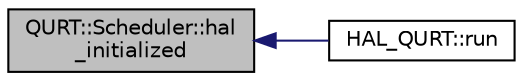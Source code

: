 digraph "QURT::Scheduler::hal_initialized"
{
 // INTERACTIVE_SVG=YES
  edge [fontname="Helvetica",fontsize="10",labelfontname="Helvetica",labelfontsize="10"];
  node [fontname="Helvetica",fontsize="10",shape=record];
  rankdir="LR";
  Node1 [label="QURT::Scheduler::hal\l_initialized",height=0.2,width=0.4,color="black", fillcolor="grey75", style="filled", fontcolor="black"];
  Node1 -> Node2 [dir="back",color="midnightblue",fontsize="10",style="solid",fontname="Helvetica"];
  Node2 [label="HAL_QURT::run",height=0.2,width=0.4,color="black", fillcolor="white", style="filled",URL="$classHAL__QURT.html#a7cb90b613730829561df2721e90f6994"];
}
